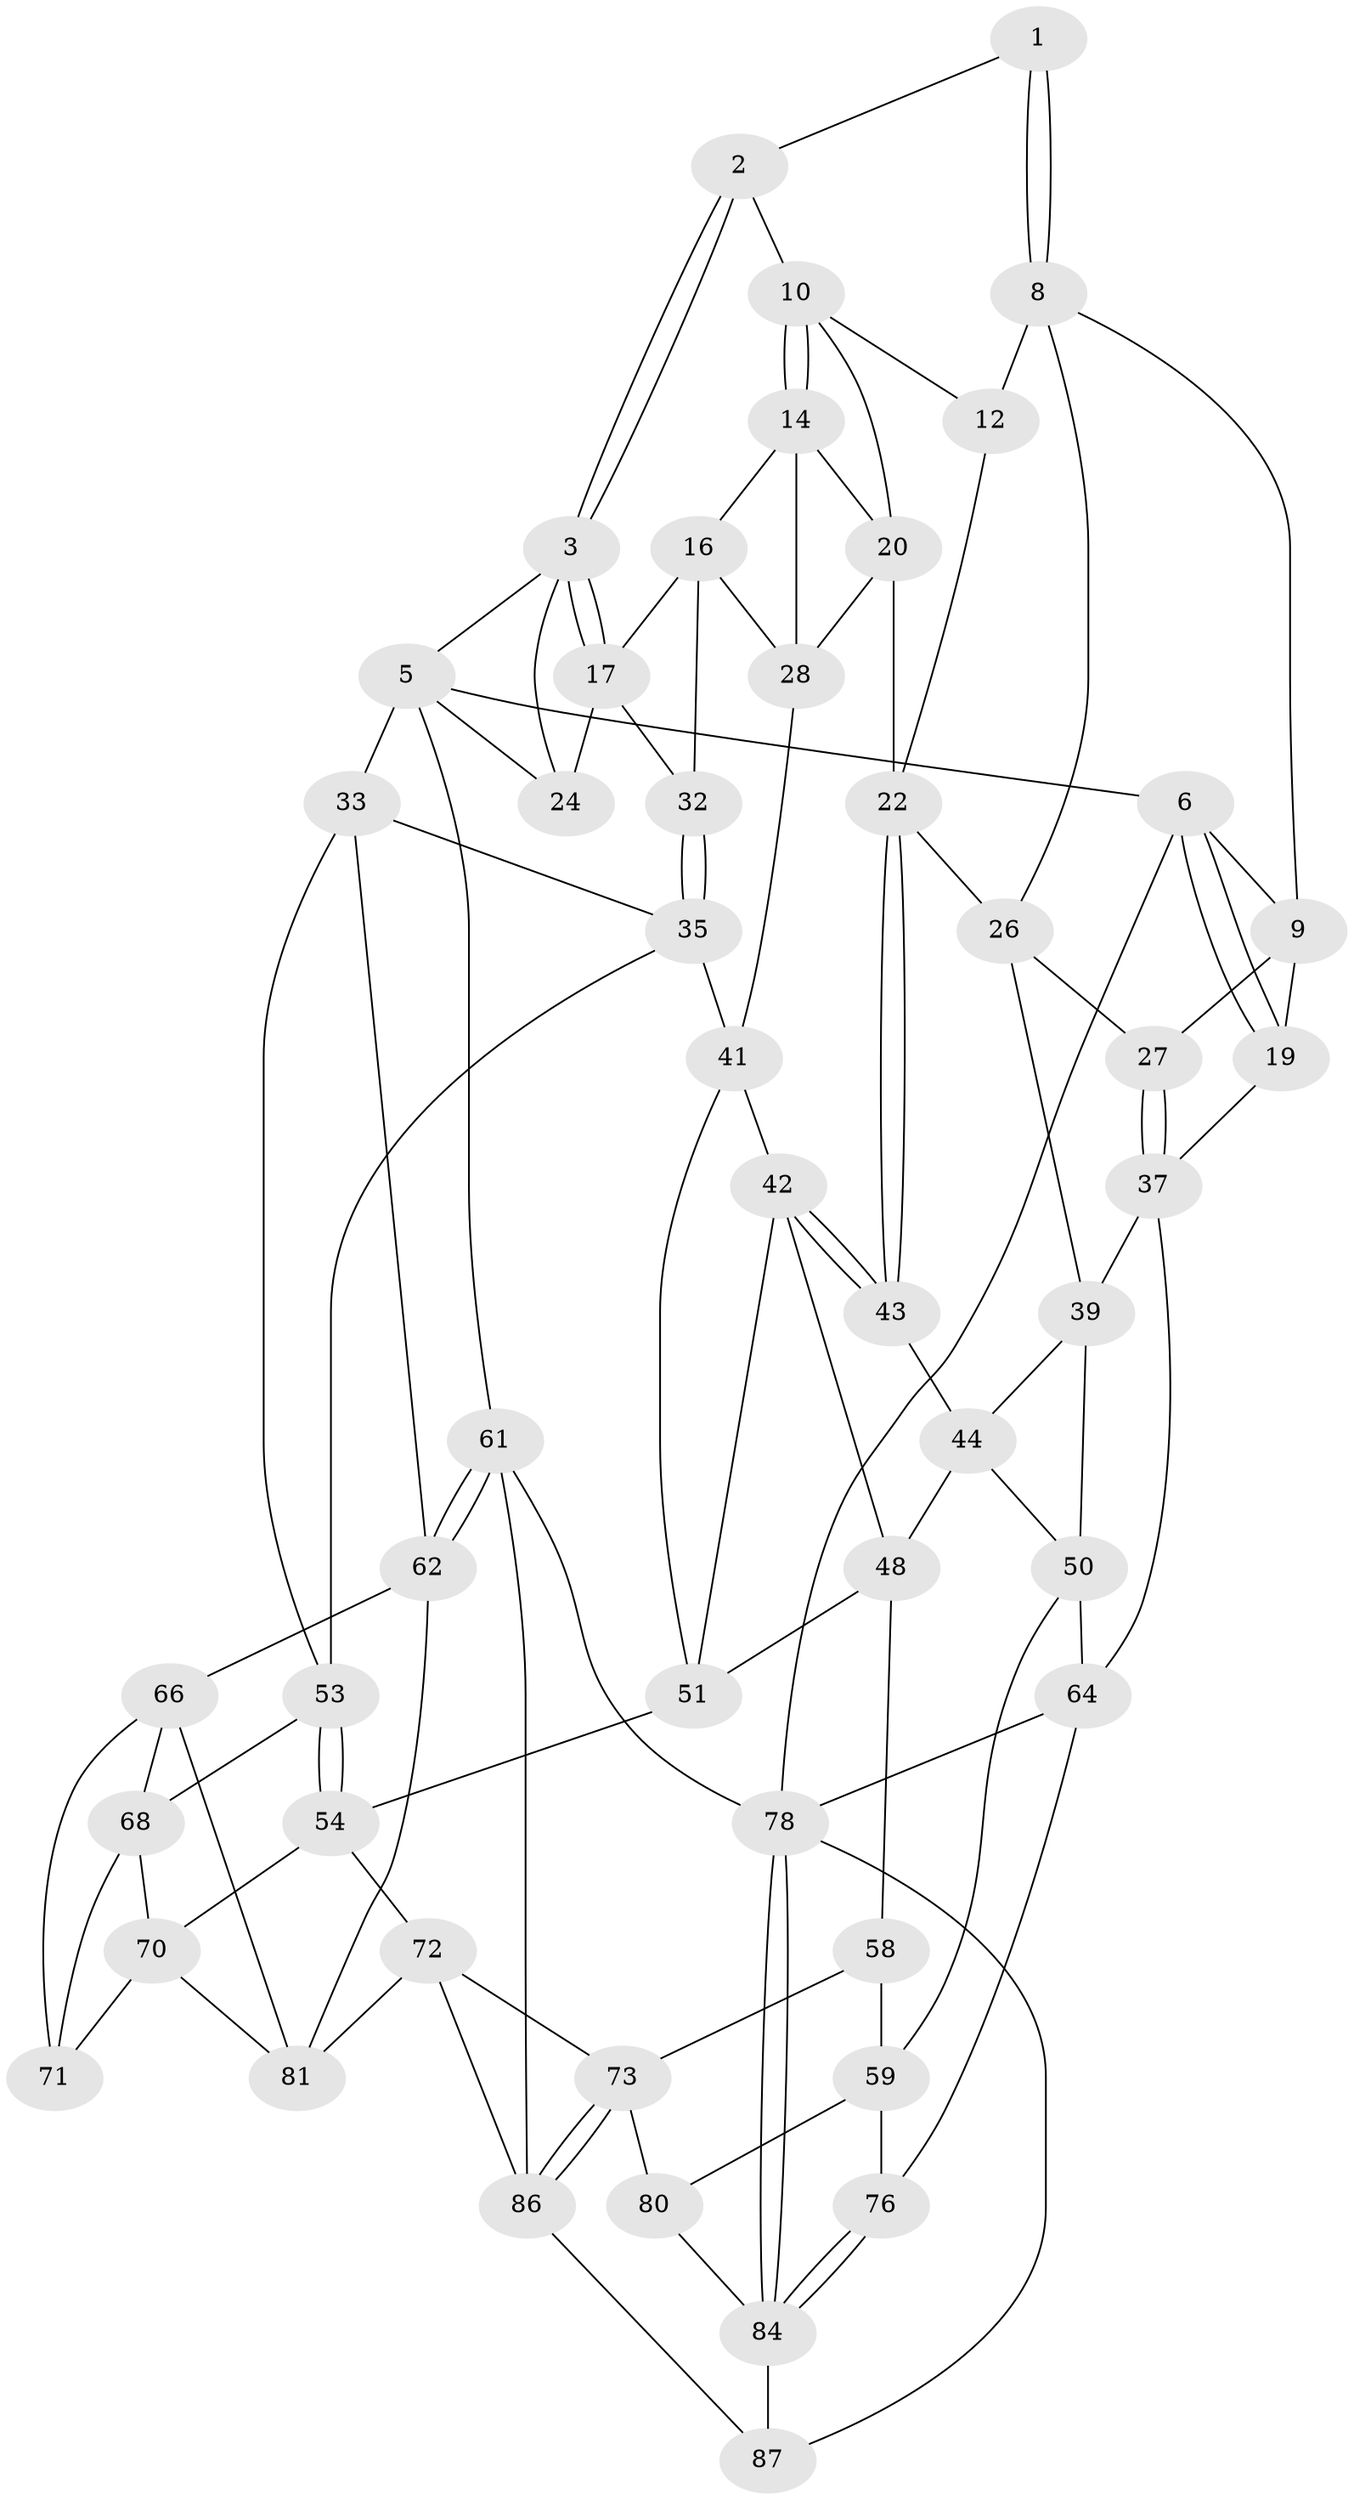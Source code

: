 // original degree distribution, {3: 0.022727272727272728, 4: 0.22727272727272727, 5: 0.5454545454545454, 6: 0.20454545454545456}
// Generated by graph-tools (version 1.1) at 2025/11/02/27/25 16:11:58]
// undirected, 51 vertices, 110 edges
graph export_dot {
graph [start="1"]
  node [color=gray90,style=filled];
  1 [pos="+0.3916442915939415+0"];
  2 [pos="+0.4790775381056008+0"];
  3 [pos="+0.9945476151775339+0",super="+4"];
  5 [pos="+1+0",super="+29"];
  6 [pos="+0+0",super="+7"];
  8 [pos="+0.2702543715851453+0.11867555079658366",super="+13"];
  9 [pos="+0.11290462834999959+0.11997093905594461",super="+18"];
  10 [pos="+0.4995565027670544+0",super="+11"];
  12 [pos="+0.30776477477522884+0.23628607075246053"];
  14 [pos="+0.6456144758752294+0.17323591301247823",super="+15"];
  16 [pos="+0.7145532292677234+0.18830804142480606",super="+30"];
  17 [pos="+0.7591252793221824+0.16413678501582954",super="+25"];
  19 [pos="+0+0.20681992551899323"];
  20 [pos="+0.495043337925144+0.19284359360515793",super="+21"];
  22 [pos="+0.4421201436057271+0.3330768003145319",super="+23"];
  24 [pos="+0.8724632673398386+0.2308244438409395"];
  26 [pos="+0.0920314348928892+0.2668865275007532",super="+36"];
  27 [pos="+0.08299029537563507+0.2666112123366628"];
  28 [pos="+0.5996000871527498+0.24600351514294863",super="+31"];
  32 [pos="+0.8360283309717846+0.3504765155466405"];
  33 [pos="+1+0.43613245365810016",super="+34"];
  35 [pos="+0.8711585586704492+0.4001988865720909",super="+45"];
  37 [pos="+0.08279181699111804+0.4669797834385995",super="+38"];
  39 [pos="+0.2061297370500457+0.4302230026923951",super="+40"];
  41 [pos="+0.6249465103525755+0.4273342089043555",super="+46"];
  42 [pos="+0.5375425310439935+0.4231466460222645",super="+47"];
  43 [pos="+0.4520773789968499+0.3609239923731658"];
  44 [pos="+0.42787553560969827+0.3894808933039515",super="+49"];
  48 [pos="+0.4021033194145318+0.5524128061274879",super="+57"];
  50 [pos="+0.205673362009139+0.5369210765126353",super="+60"];
  51 [pos="+0.558458002952891+0.6542429466412373",super="+52"];
  53 [pos="+0.7622944369885458+0.6102993342490092",super="+56"];
  54 [pos="+0.7473547810899271+0.645700692768067",super="+55"];
  58 [pos="+0.4093931260128457+0.6708366030835815"];
  59 [pos="+0.21486094390606517+0.6022480465705069",super="+75"];
  61 [pos="+1+1"];
  62 [pos="+1+0.9112927565417757",super="+63"];
  64 [pos="+0.007201813074116261+0.7182336199845009",super="+65"];
  66 [pos="+1+0.7771133035593943",super="+67"];
  68 [pos="+0.8963225038296941+0.6161202784732341",super="+69"];
  70 [pos="+0.7993171743822213+0.7073842482922797",super="+77"];
  71 [pos="+0.8848594584943721+0.7121113025492181"];
  72 [pos="+0.6156640103628573+0.7818048708414844",super="+83"];
  73 [pos="+0.5516981566281527+0.8098823781165887",super="+74"];
  76 [pos="+0.11599219655863047+0.7788039730520168"];
  78 [pos="+0+1",super="+79"];
  80 [pos="+0.3148313410293133+0.8386022262486115"];
  81 [pos="+0.8465040681987179+0.814659941877347",super="+82"];
  84 [pos="+0.13523339944797166+0.8441605352443097",super="+85"];
  86 [pos="+0.3723354156411726+1",super="+88"];
  87 [pos="+0.32772260833067324+1"];
  1 -- 2;
  1 -- 8;
  1 -- 8;
  2 -- 3;
  2 -- 3;
  2 -- 10;
  3 -- 17;
  3 -- 17;
  3 -- 24;
  3 -- 5;
  5 -- 6;
  5 -- 61;
  5 -- 24;
  5 -- 33;
  6 -- 19;
  6 -- 19;
  6 -- 9;
  6 -- 78;
  8 -- 9;
  8 -- 26;
  8 -- 12;
  9 -- 19;
  9 -- 27;
  10 -- 14;
  10 -- 14;
  10 -- 12;
  10 -- 20;
  12 -- 22;
  14 -- 20;
  14 -- 16;
  14 -- 28;
  16 -- 17;
  16 -- 32;
  16 -- 28;
  17 -- 24;
  17 -- 32;
  19 -- 37;
  20 -- 28;
  20 -- 22;
  22 -- 43;
  22 -- 43;
  22 -- 26;
  26 -- 27;
  26 -- 39;
  27 -- 37;
  27 -- 37;
  28 -- 41;
  32 -- 35;
  32 -- 35;
  33 -- 62;
  33 -- 35;
  33 -- 53;
  35 -- 41;
  35 -- 53;
  37 -- 39;
  37 -- 64;
  39 -- 44;
  39 -- 50;
  41 -- 42;
  41 -- 51;
  42 -- 43;
  42 -- 43;
  42 -- 48;
  42 -- 51;
  43 -- 44;
  44 -- 48;
  44 -- 50;
  48 -- 58;
  48 -- 51;
  50 -- 64;
  50 -- 59;
  51 -- 54;
  53 -- 54;
  53 -- 54;
  53 -- 68;
  54 -- 70;
  54 -- 72;
  58 -- 59;
  58 -- 73;
  59 -- 80;
  59 -- 76;
  61 -- 62;
  61 -- 62;
  61 -- 86;
  61 -- 78;
  62 -- 66;
  62 -- 81;
  64 -- 76;
  64 -- 78;
  66 -- 81;
  66 -- 68;
  66 -- 71;
  68 -- 70;
  68 -- 71;
  70 -- 81;
  70 -- 71;
  72 -- 73;
  72 -- 81;
  72 -- 86;
  73 -- 86;
  73 -- 86;
  73 -- 80;
  76 -- 84;
  76 -- 84;
  78 -- 84;
  78 -- 84;
  78 -- 87;
  80 -- 84;
  84 -- 87;
  86 -- 87;
}
